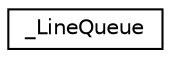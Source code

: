 digraph "Graphical Class Hierarchy"
{
 // LATEX_PDF_SIZE
  edge [fontname="Helvetica",fontsize="10",labelfontname="Helvetica",labelfontsize="10"];
  node [fontname="Helvetica",fontsize="10",shape=record];
  rankdir="LR";
  Node0 [label="_LineQueue",height=0.2,width=0.4,color="black", fillcolor="white", style="filled",URL="$d2/de4/struct__LineQueue.html",tooltip=" "];
}
